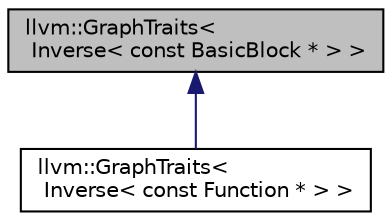digraph "llvm::GraphTraits&lt; Inverse&lt; const BasicBlock * &gt; &gt;"
{
 // LATEX_PDF_SIZE
  bgcolor="transparent";
  edge [fontname="Helvetica",fontsize="10",labelfontname="Helvetica",labelfontsize="10"];
  node [fontname="Helvetica",fontsize="10",shape=record];
  Node1 [label="llvm::GraphTraits\<\l Inverse\< const BasicBlock * \> \>",height=0.2,width=0.4,color="black", fillcolor="grey75", style="filled", fontcolor="black",tooltip=" "];
  Node1 -> Node2 [dir="back",color="midnightblue",fontsize="10",style="solid",fontname="Helvetica"];
  Node2 [label="llvm::GraphTraits\<\l Inverse\< const Function * \> \>",height=0.2,width=0.4,color="black",URL="$structllvm_1_1GraphTraits_3_01Inverse_3_01const_01Function_01_5_01_4_01_4.html",tooltip=" "];
}

